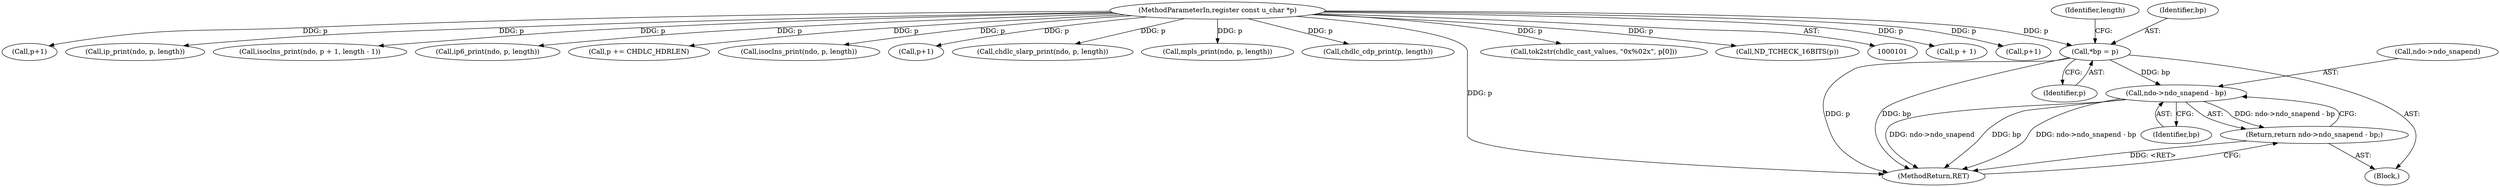 digraph "0_tcpdump_1dcd10aceabbc03bf571ea32b892c522cbe923de_0@pointer" {
"1000255" [label="(Call,ndo->ndo_snapend - bp)"];
"1000108" [label="(Call,*bp = p)"];
"1000103" [label="(MethodParameterIn,register const u_char *p)"];
"1000254" [label="(Return,return ndo->ndo_snapend - bp;)"];
"1000222" [label="(Call,p + 1)"];
"1000210" [label="(Call,p+1)"];
"1000203" [label="(Call,p+1)"];
"1000162" [label="(Call,ip_print(ndo, p, length))"];
"1000259" [label="(Identifier,bp)"];
"1000220" [label="(Call,isoclns_print(ndo, p + 1, length - 1))"];
"1000168" [label="(Call,ip6_print(ndo, p, length))"];
"1000155" [label="(Call,p += CHDLC_HDRLEN)"];
"1000105" [label="(Block,)"];
"1000108" [label="(Call,*bp = p)"];
"1000113" [label="(Identifier,length)"];
"1000229" [label="(Call,isoclns_print(ndo, p, length))"];
"1000254" [label="(Return,return ndo->ndo_snapend - bp;)"];
"1000216" [label="(Call,p+1)"];
"1000256" [label="(Call,ndo->ndo_snapend)"];
"1000255" [label="(Call,ndo->ndo_snapend - bp)"];
"1000103" [label="(MethodParameterIn,register const u_char *p)"];
"1000174" [label="(Call,chdlc_slarp_print(ndo, p, length))"];
"1000109" [label="(Identifier,bp)"];
"1000186" [label="(Call,mpls_print(ndo, p, length))"];
"1000180" [label="(Call,chdlc_cdp_print(p, length))"];
"1000260" [label="(MethodReturn,RET)"];
"1000138" [label="(Call,tok2str(chdlc_cast_values, \"0x%02x\", p[0]))"];
"1000197" [label="(Call,ND_TCHECK_16BITS(p))"];
"1000110" [label="(Identifier,p)"];
"1000255" -> "1000254"  [label="AST: "];
"1000255" -> "1000259"  [label="CFG: "];
"1000256" -> "1000255"  [label="AST: "];
"1000259" -> "1000255"  [label="AST: "];
"1000254" -> "1000255"  [label="CFG: "];
"1000255" -> "1000260"  [label="DDG: ndo->ndo_snapend"];
"1000255" -> "1000260"  [label="DDG: bp"];
"1000255" -> "1000260"  [label="DDG: ndo->ndo_snapend - bp"];
"1000255" -> "1000254"  [label="DDG: ndo->ndo_snapend - bp"];
"1000108" -> "1000255"  [label="DDG: bp"];
"1000108" -> "1000105"  [label="AST: "];
"1000108" -> "1000110"  [label="CFG: "];
"1000109" -> "1000108"  [label="AST: "];
"1000110" -> "1000108"  [label="AST: "];
"1000113" -> "1000108"  [label="CFG: "];
"1000108" -> "1000260"  [label="DDG: p"];
"1000108" -> "1000260"  [label="DDG: bp"];
"1000103" -> "1000108"  [label="DDG: p"];
"1000103" -> "1000101"  [label="AST: "];
"1000103" -> "1000260"  [label="DDG: p"];
"1000103" -> "1000138"  [label="DDG: p"];
"1000103" -> "1000155"  [label="DDG: p"];
"1000103" -> "1000162"  [label="DDG: p"];
"1000103" -> "1000168"  [label="DDG: p"];
"1000103" -> "1000174"  [label="DDG: p"];
"1000103" -> "1000180"  [label="DDG: p"];
"1000103" -> "1000186"  [label="DDG: p"];
"1000103" -> "1000197"  [label="DDG: p"];
"1000103" -> "1000203"  [label="DDG: p"];
"1000103" -> "1000210"  [label="DDG: p"];
"1000103" -> "1000216"  [label="DDG: p"];
"1000103" -> "1000220"  [label="DDG: p"];
"1000103" -> "1000222"  [label="DDG: p"];
"1000103" -> "1000229"  [label="DDG: p"];
"1000254" -> "1000105"  [label="AST: "];
"1000260" -> "1000254"  [label="CFG: "];
"1000254" -> "1000260"  [label="DDG: <RET>"];
}
